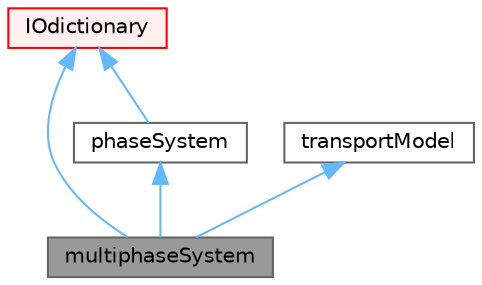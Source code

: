 digraph "multiphaseSystem"
{
 // LATEX_PDF_SIZE
  bgcolor="transparent";
  edge [fontname=Helvetica,fontsize=10,labelfontname=Helvetica,labelfontsize=10];
  node [fontname=Helvetica,fontsize=10,shape=box,height=0.2,width=0.4];
  Node1 [id="Node000001",label="multiphaseSystem",height=0.2,width=0.4,color="gray40", fillcolor="grey60", style="filled", fontcolor="black",tooltip="Incompressible multi-phase mixture with built in solution for the phase fractions with interface comp..."];
  Node2 -> Node1 [id="edge1_Node000001_Node000002",dir="back",color="steelblue1",style="solid",tooltip=" "];
  Node2 [id="Node000002",label="IOdictionary",height=0.2,width=0.4,color="red", fillcolor="#FFF0F0", style="filled",URL="$classFoam_1_1IOdictionary.html",tooltip="IOdictionary is derived from dictionary and IOobject to give the dictionary automatic IO functionalit..."];
  Node11 -> Node1 [id="edge2_Node000001_Node000011",dir="back",color="steelblue1",style="solid",tooltip=" "];
  Node11 [id="Node000011",label="transportModel",height=0.2,width=0.4,color="gray40", fillcolor="white", style="filled",URL="$classFoam_1_1transportModel.html",tooltip="Base-class for all transport models used by the incompressible turbulence models."];
  Node12 -> Node1 [id="edge3_Node000001_Node000012",dir="back",color="steelblue1",style="solid",tooltip=" "];
  Node12 [id="Node000012",label="phaseSystem",height=0.2,width=0.4,color="gray40", fillcolor="white", style="filled",URL="$classFoam_1_1phaseSystem.html",tooltip="Class to represent a system of phases and model interfacial transfers between them."];
  Node2 -> Node12 [id="edge4_Node000012_Node000002",dir="back",color="steelblue1",style="solid",tooltip=" "];
}
